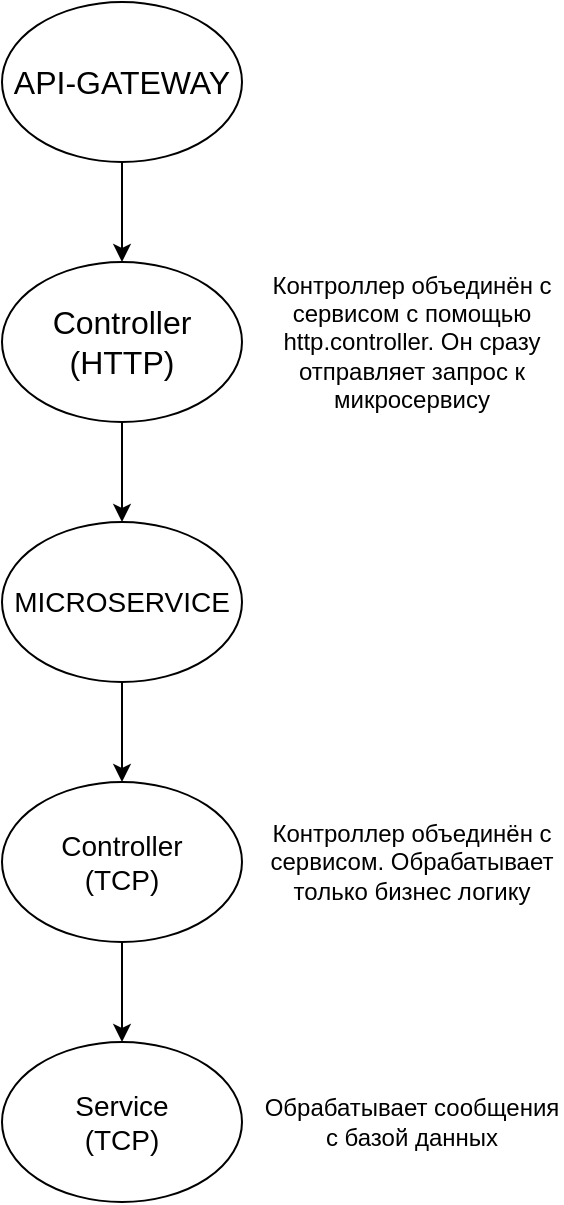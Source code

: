<mxfile>
    <diagram id="kYJSaCyoGhwPkzEngp92" name="Page-1">
        <mxGraphModel dx="986" dy="499" grid="1" gridSize="10" guides="1" tooltips="1" connect="1" arrows="1" fold="1" page="1" pageScale="1" pageWidth="850" pageHeight="1100" math="0" shadow="0">
            <root>
                <mxCell id="0"/>
                <mxCell id="1" parent="0"/>
                <mxCell id="4" value="" style="edgeStyle=none;html=1;" edge="1" parent="1" source="2" target="3">
                    <mxGeometry relative="1" as="geometry"/>
                </mxCell>
                <mxCell id="2" value="&lt;font style=&quot;font-size: 16px;&quot;&gt;API-GATEWAY&lt;/font&gt;" style="ellipse;whiteSpace=wrap;html=1;" vertex="1" parent="1">
                    <mxGeometry x="380" y="20" width="120" height="80" as="geometry"/>
                </mxCell>
                <mxCell id="7" value="" style="edgeStyle=none;html=1;" edge="1" parent="1" source="3" target="6">
                    <mxGeometry relative="1" as="geometry"/>
                </mxCell>
                <mxCell id="3" value="&lt;font style=&quot;font-size: 16px;&quot;&gt;Controller&lt;/font&gt;&lt;div&gt;&lt;font style=&quot;font-size: 16px;&quot;&gt;(HTTP)&lt;/font&gt;&lt;/div&gt;" style="ellipse;whiteSpace=wrap;html=1;" vertex="1" parent="1">
                    <mxGeometry x="380" y="150" width="120" height="80" as="geometry"/>
                </mxCell>
                <mxCell id="5" value="Контроллер объединён с сервисом с помощью http.controller. Он сразу отправляет запрос к микросервису" style="text;html=1;align=center;verticalAlign=middle;whiteSpace=wrap;rounded=0;" vertex="1" parent="1">
                    <mxGeometry x="510" y="150" width="150" height="80" as="geometry"/>
                </mxCell>
                <mxCell id="9" value="" style="edgeStyle=none;html=1;" edge="1" parent="1" source="6" target="8">
                    <mxGeometry relative="1" as="geometry"/>
                </mxCell>
                <mxCell id="6" value="&lt;font style=&quot;font-size: 14px;&quot;&gt;MICROSERVICE&lt;/font&gt;" style="ellipse;whiteSpace=wrap;html=1;" vertex="1" parent="1">
                    <mxGeometry x="380" y="280" width="120" height="80" as="geometry"/>
                </mxCell>
                <mxCell id="12" value="" style="edgeStyle=none;html=1;" edge="1" parent="1" source="8" target="11">
                    <mxGeometry relative="1" as="geometry"/>
                </mxCell>
                <mxCell id="8" value="&lt;font style=&quot;font-size: 14px;&quot;&gt;Controller&lt;/font&gt;&lt;div&gt;&lt;span style=&quot;font-size: 14px;&quot;&gt;(TCP)&lt;/span&gt;&lt;/div&gt;" style="ellipse;whiteSpace=wrap;html=1;" vertex="1" parent="1">
                    <mxGeometry x="380" y="410" width="120" height="80" as="geometry"/>
                </mxCell>
                <mxCell id="10" value="Контроллер объединён с сервисом. Обрабатывает только бизнес логику" style="text;html=1;align=center;verticalAlign=middle;whiteSpace=wrap;rounded=0;" vertex="1" parent="1">
                    <mxGeometry x="510" y="410" width="150" height="80" as="geometry"/>
                </mxCell>
                <mxCell id="11" value="&lt;font style=&quot;font-size: 14px;&quot;&gt;Service&lt;/font&gt;&lt;div&gt;&lt;span style=&quot;font-size: 14px;&quot;&gt;(TCP)&lt;/span&gt;&lt;/div&gt;" style="ellipse;whiteSpace=wrap;html=1;" vertex="1" parent="1">
                    <mxGeometry x="380" y="540" width="120" height="80" as="geometry"/>
                </mxCell>
                <mxCell id="13" value="Обрабатывает сообщения с базой данных" style="text;html=1;align=center;verticalAlign=middle;whiteSpace=wrap;rounded=0;" vertex="1" parent="1">
                    <mxGeometry x="510" y="540" width="150" height="80" as="geometry"/>
                </mxCell>
            </root>
        </mxGraphModel>
    </diagram>
</mxfile>